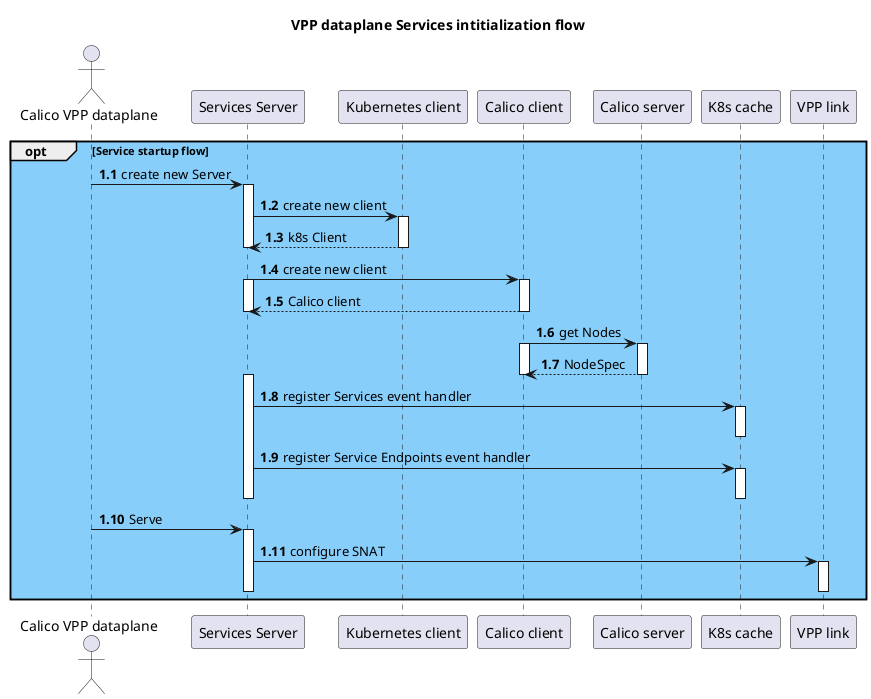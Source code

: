 @startuml

title VPP dataplane Services intitialization flow
autoactivate on

actor "Calico VPP dataplane" as user
actor "K8s Cache client" as k8suser
participant "Services Server" as serviceserver
participant "Kubernetes client" as k8sclient
participant "Calico client" as calicoclient
participant "Calico server" as calicoserver
participant "K8s cache" as cache
participant "VPP link" as vpplink

hide unlinked

opt #LightSkyBlue Service startup flow
    autonumber 1.1
    user -> serviceserver: create new Server
    serviceserver -> k8sclient: create new client
    return k8s Client
    deactivate serviceserver
    serviceserver -> calicoclient: create new client
    activate serviceserver
    return Calico client
    deactivate serviceserver
    calicoclient -> calicoserver: get Nodes
    activate calicoclient
    return NodeSpec
    deactivate calicoclient
    activate serviceserver
    serviceserver -> cache: register Services event handler
    deactivate cache
    serviceserver -> cache: register Service Endpoints event handler
    deactivate cache
    deactivate serviceserver
    user -> serviceserver: Serve
    serviceserver -> vpplink: configure SNAT
    deactivate serviceserver
    deactivate vpplink
end

@enduml